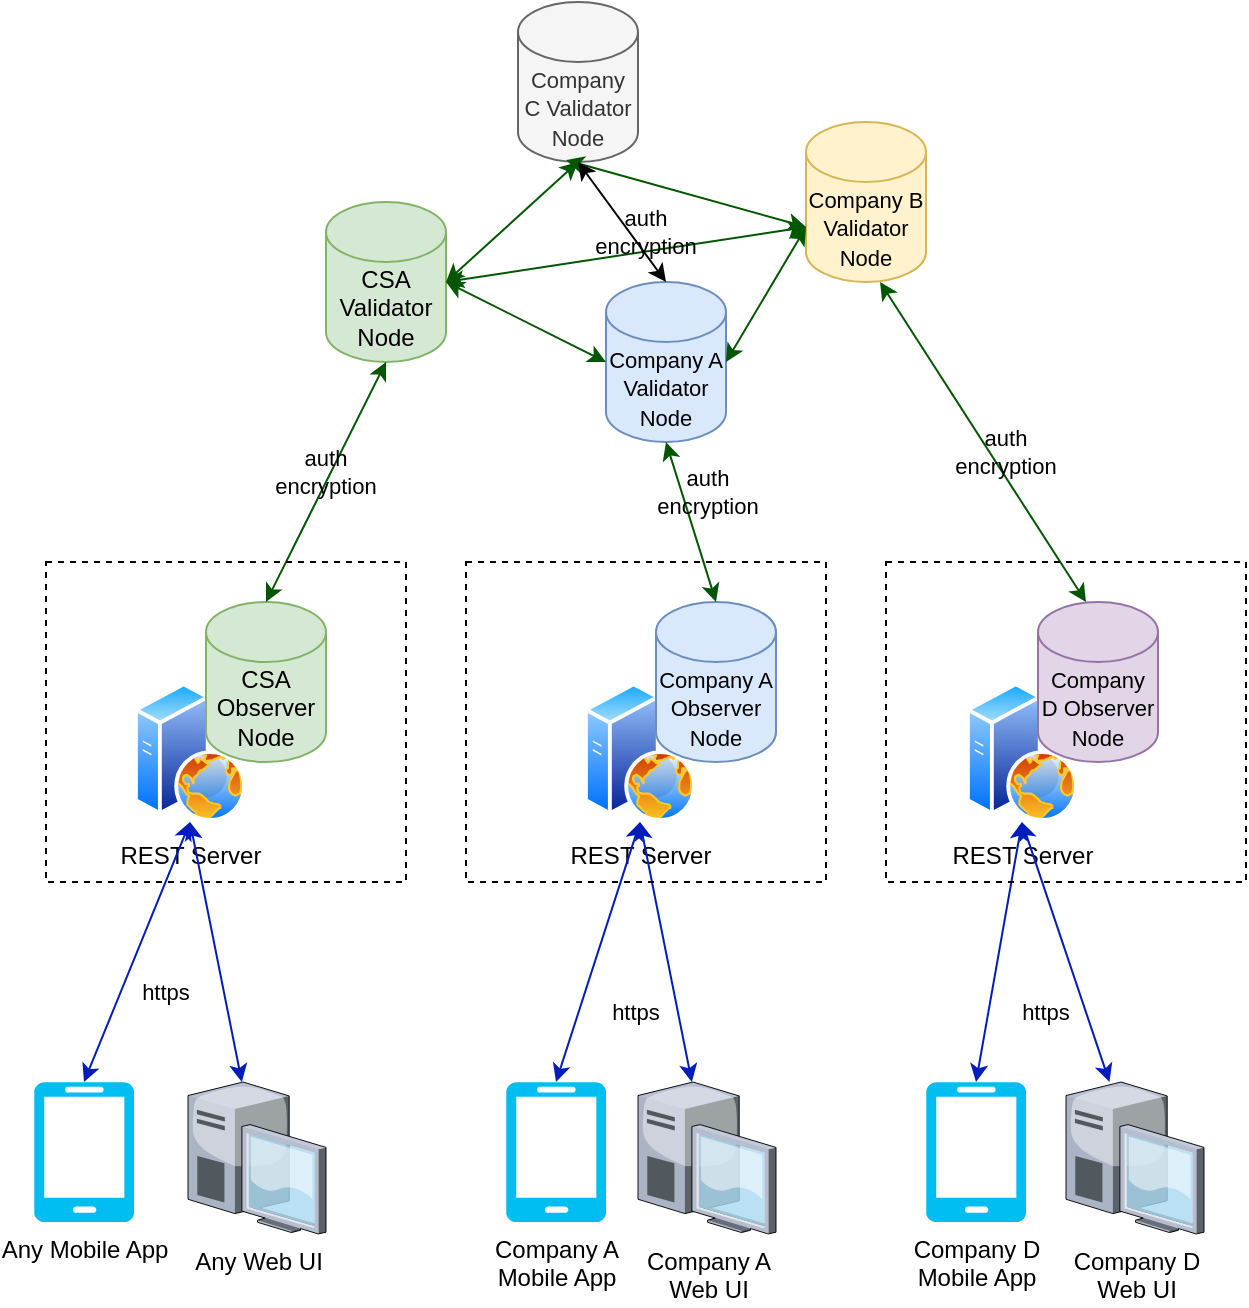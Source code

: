 <mxfile version="15.5.5" type="device"><diagram id="Ks2QVSkVNMz-3o9DhV4M" name="Page-1"><mxGraphModel dx="1350" dy="1864" grid="1" gridSize="10" guides="1" tooltips="1" connect="1" arrows="1" fold="1" page="1" pageScale="1" pageWidth="850" pageHeight="1100" math="0" shadow="0"><root><mxCell id="0"/><mxCell id="1" parent="0"/><mxCell id="A0g6SI2W1lSDaAEwAdbm-7" value="REST Server" style="aspect=fixed;perimeter=ellipsePerimeter;html=1;align=center;shadow=0;dashed=0;spacingTop=3;image;image=img/lib/active_directory/web_server.svg;" vertex="1" parent="1"><mxGeometry x="104" y="320" width="56" height="70" as="geometry"/></mxCell><mxCell id="A0g6SI2W1lSDaAEwAdbm-9" value="Any Web UI " style="verticalLabelPosition=bottom;aspect=fixed;html=1;verticalAlign=top;strokeColor=none;align=center;outlineConnect=0;shape=mxgraph.citrix.desktop;" vertex="1" parent="1"><mxGeometry x="131" y="520" width="69" height="75.98" as="geometry"/></mxCell><mxCell id="A0g6SI2W1lSDaAEwAdbm-10" value="CSA Validator Node" style="shape=cylinder3;whiteSpace=wrap;html=1;boundedLbl=1;backgroundOutline=1;size=15;fillColor=#d5e8d4;strokeColor=#82b366;" vertex="1" parent="1"><mxGeometry x="200" y="80" width="60" height="80" as="geometry"/></mxCell><mxCell id="A0g6SI2W1lSDaAEwAdbm-12" value="&lt;font style=&quot;font-size: 11px&quot;&gt;Company C Validator Node&lt;/font&gt;" style="shape=cylinder3;whiteSpace=wrap;html=1;boundedLbl=1;backgroundOutline=1;size=15;fillColor=#f5f5f5;fontColor=#333333;strokeColor=#666666;" vertex="1" parent="1"><mxGeometry x="296" y="-20" width="60" height="80" as="geometry"/></mxCell><mxCell id="A0g6SI2W1lSDaAEwAdbm-13" value="&lt;font style=&quot;font-size: 11px&quot;&gt;Company B Validator Node&lt;/font&gt;" style="shape=cylinder3;whiteSpace=wrap;html=1;boundedLbl=1;backgroundOutline=1;size=15;fillColor=#fff2cc;strokeColor=#d6b656;" vertex="1" parent="1"><mxGeometry x="440" y="40" width="60" height="80" as="geometry"/></mxCell><mxCell id="A0g6SI2W1lSDaAEwAdbm-14" value="&lt;font style=&quot;font-size: 11px&quot;&gt;Company A Validator Node&lt;/font&gt;" style="shape=cylinder3;whiteSpace=wrap;html=1;boundedLbl=1;backgroundOutline=1;size=15;fillColor=#dae8fc;strokeColor=#6c8ebf;" vertex="1" parent="1"><mxGeometry x="340" y="120" width="60" height="80" as="geometry"/></mxCell><mxCell id="A0g6SI2W1lSDaAEwAdbm-15" value="CSA Observer Node" style="shape=cylinder3;whiteSpace=wrap;html=1;boundedLbl=1;backgroundOutline=1;size=15;fillColor=#d5e8d4;strokeColor=#82b366;" vertex="1" parent="1"><mxGeometry x="140" y="280" width="60" height="80" as="geometry"/></mxCell><mxCell id="A0g6SI2W1lSDaAEwAdbm-25" value="Any Mobile App" style="verticalLabelPosition=bottom;html=1;verticalAlign=top;align=center;strokeColor=none;fillColor=#00BEF2;shape=mxgraph.azure.mobile;pointerEvents=1;" vertex="1" parent="1"><mxGeometry x="54" y="520" width="50" height="70" as="geometry"/></mxCell><mxCell id="A0g6SI2W1lSDaAEwAdbm-27" value="" style="endArrow=classic;startArrow=classic;html=1;rounded=0;exitX=0.5;exitY=1;exitDx=0;exitDy=0;entryX=0.5;entryY=0;entryDx=0;entryDy=0;entryPerimeter=0;fillColor=#0050ef;strokeColor=#001DBC;" edge="1" parent="1" source="A0g6SI2W1lSDaAEwAdbm-7" target="A0g6SI2W1lSDaAEwAdbm-25"><mxGeometry width="50" height="50" relative="1" as="geometry"><mxPoint x="400" y="260" as="sourcePoint"/><mxPoint x="450" y="210" as="targetPoint"/></mxGeometry></mxCell><mxCell id="A0g6SI2W1lSDaAEwAdbm-28" value="" style="endArrow=classic;startArrow=classic;html=1;rounded=0;exitX=0.5;exitY=1;exitDx=0;exitDy=0;fillColor=#0050ef;strokeColor=#001DBC;" edge="1" parent="1" source="A0g6SI2W1lSDaAEwAdbm-7" target="A0g6SI2W1lSDaAEwAdbm-9"><mxGeometry width="50" height="50" relative="1" as="geometry"><mxPoint x="140" y="400" as="sourcePoint"/><mxPoint x="105" y="530" as="targetPoint"/></mxGeometry></mxCell><mxCell id="A0g6SI2W1lSDaAEwAdbm-31" value="REST Server" style="aspect=fixed;perimeter=ellipsePerimeter;html=1;align=center;shadow=0;dashed=0;spacingTop=3;image;image=img/lib/active_directory/web_server.svg;" vertex="1" parent="1"><mxGeometry x="329" y="320" width="56" height="70" as="geometry"/></mxCell><mxCell id="A0g6SI2W1lSDaAEwAdbm-32" value="Company A&lt;br&gt;Web UI" style="verticalLabelPosition=bottom;aspect=fixed;html=1;verticalAlign=top;strokeColor=none;align=center;outlineConnect=0;shape=mxgraph.citrix.desktop;" vertex="1" parent="1"><mxGeometry x="356" y="520" width="69" height="75.98" as="geometry"/></mxCell><mxCell id="A0g6SI2W1lSDaAEwAdbm-33" value="&lt;font style=&quot;font-size: 11px&quot;&gt;Company A Observer Node&lt;/font&gt;" style="shape=cylinder3;whiteSpace=wrap;html=1;boundedLbl=1;backgroundOutline=1;size=15;fillColor=#dae8fc;strokeColor=#6c8ebf;" vertex="1" parent="1"><mxGeometry x="365" y="280" width="60" height="80" as="geometry"/></mxCell><mxCell id="A0g6SI2W1lSDaAEwAdbm-34" value="Company A&lt;br&gt;Mobile App" style="verticalLabelPosition=bottom;html=1;verticalAlign=top;align=center;strokeColor=none;fillColor=#00BEF2;shape=mxgraph.azure.mobile;pointerEvents=1;" vertex="1" parent="1"><mxGeometry x="290" y="520" width="50" height="70" as="geometry"/></mxCell><mxCell id="A0g6SI2W1lSDaAEwAdbm-35" value="" style="endArrow=classic;startArrow=classic;html=1;rounded=0;exitX=0.5;exitY=1;exitDx=0;exitDy=0;entryX=0.5;entryY=0;entryDx=0;entryDy=0;entryPerimeter=0;fillColor=#0050ef;strokeColor=#001DBC;" edge="1" parent="1" source="A0g6SI2W1lSDaAEwAdbm-31" target="A0g6SI2W1lSDaAEwAdbm-34"><mxGeometry width="50" height="50" relative="1" as="geometry"><mxPoint x="625" y="260" as="sourcePoint"/><mxPoint x="675" y="210" as="targetPoint"/></mxGeometry></mxCell><mxCell id="A0g6SI2W1lSDaAEwAdbm-36" value="" style="endArrow=classic;startArrow=classic;html=1;rounded=0;exitX=0.5;exitY=1;exitDx=0;exitDy=0;fillColor=#0050ef;strokeColor=#001DBC;" edge="1" parent="1" source="A0g6SI2W1lSDaAEwAdbm-31" target="A0g6SI2W1lSDaAEwAdbm-32"><mxGeometry width="50" height="50" relative="1" as="geometry"><mxPoint x="365" y="400" as="sourcePoint"/><mxPoint x="330" y="530" as="targetPoint"/></mxGeometry></mxCell><mxCell id="A0g6SI2W1lSDaAEwAdbm-37" value="REST Server" style="aspect=fixed;perimeter=ellipsePerimeter;html=1;align=center;shadow=0;dashed=0;spacingTop=3;image;image=img/lib/active_directory/web_server.svg;" vertex="1" parent="1"><mxGeometry x="520" y="320" width="56" height="70" as="geometry"/></mxCell><mxCell id="A0g6SI2W1lSDaAEwAdbm-38" value="Company D&lt;br&gt;Web UI" style="verticalLabelPosition=bottom;aspect=fixed;html=1;verticalAlign=top;strokeColor=none;align=center;outlineConnect=0;shape=mxgraph.citrix.desktop;" vertex="1" parent="1"><mxGeometry x="570" y="520" width="69" height="75.98" as="geometry"/></mxCell><mxCell id="A0g6SI2W1lSDaAEwAdbm-39" value="&lt;font style=&quot;font-size: 11px&quot;&gt;Company D Observer Node&lt;/font&gt;" style="shape=cylinder3;whiteSpace=wrap;html=1;boundedLbl=1;backgroundOutline=1;size=15;fillColor=#e1d5e7;strokeColor=#9673a6;" vertex="1" parent="1"><mxGeometry x="556" y="280" width="60" height="80" as="geometry"/></mxCell><mxCell id="A0g6SI2W1lSDaAEwAdbm-40" value="Company D&lt;br&gt;Mobile App" style="verticalLabelPosition=bottom;html=1;verticalAlign=top;align=center;strokeColor=none;fillColor=#00BEF2;shape=mxgraph.azure.mobile;pointerEvents=1;" vertex="1" parent="1"><mxGeometry x="500" y="520" width="50" height="70" as="geometry"/></mxCell><mxCell id="A0g6SI2W1lSDaAEwAdbm-41" value="" style="endArrow=classic;startArrow=classic;html=1;rounded=0;exitX=0.5;exitY=1;exitDx=0;exitDy=0;entryX=0.5;entryY=0;entryDx=0;entryDy=0;entryPerimeter=0;fillColor=#0050ef;strokeColor=#001DBC;" edge="1" parent="1" source="A0g6SI2W1lSDaAEwAdbm-37" target="A0g6SI2W1lSDaAEwAdbm-40"><mxGeometry width="50" height="50" relative="1" as="geometry"><mxPoint x="816" y="260" as="sourcePoint"/><mxPoint x="866" y="210" as="targetPoint"/></mxGeometry></mxCell><mxCell id="A0g6SI2W1lSDaAEwAdbm-42" value="" style="endArrow=classic;startArrow=classic;html=1;rounded=0;exitX=0.5;exitY=1;exitDx=0;exitDy=0;fillColor=#0050ef;strokeColor=#001DBC;" edge="1" parent="1" source="A0g6SI2W1lSDaAEwAdbm-37" target="A0g6SI2W1lSDaAEwAdbm-38"><mxGeometry width="50" height="50" relative="1" as="geometry"><mxPoint x="556" y="400" as="sourcePoint"/><mxPoint x="521" y="530" as="targetPoint"/></mxGeometry></mxCell><mxCell id="A0g6SI2W1lSDaAEwAdbm-46" value="" style="endArrow=classic;startArrow=classic;html=1;rounded=0;fontSize=11;entryX=0.5;entryY=1;entryDx=0;entryDy=0;entryPerimeter=0;exitX=0.5;exitY=0;exitDx=0;exitDy=0;exitPerimeter=0;fillColor=#008a00;strokeColor=#005700;" edge="1" parent="1" source="A0g6SI2W1lSDaAEwAdbm-15" target="A0g6SI2W1lSDaAEwAdbm-10"><mxGeometry width="50" height="50" relative="1" as="geometry"><mxPoint x="370" y="380" as="sourcePoint"/><mxPoint x="420" y="330" as="targetPoint"/></mxGeometry></mxCell><mxCell id="A0g6SI2W1lSDaAEwAdbm-47" value="" style="endArrow=classic;startArrow=classic;html=1;rounded=0;fontSize=11;entryX=0.5;entryY=1;entryDx=0;entryDy=0;entryPerimeter=0;exitX=0.5;exitY=0;exitDx=0;exitDy=0;exitPerimeter=0;fillColor=#008a00;strokeColor=#005700;" edge="1" parent="1" source="A0g6SI2W1lSDaAEwAdbm-33" target="A0g6SI2W1lSDaAEwAdbm-14"><mxGeometry width="50" height="50" relative="1" as="geometry"><mxPoint x="180" y="290" as="sourcePoint"/><mxPoint x="240" y="170" as="targetPoint"/></mxGeometry></mxCell><mxCell id="A0g6SI2W1lSDaAEwAdbm-48" value="" style="endArrow=classic;startArrow=classic;html=1;rounded=0;fontSize=11;entryX=0.617;entryY=1;entryDx=0;entryDy=0;entryPerimeter=0;exitX=0.4;exitY=0;exitDx=0;exitDy=0;exitPerimeter=0;fillColor=#008a00;strokeColor=#005700;" edge="1" parent="1" source="A0g6SI2W1lSDaAEwAdbm-39" target="A0g6SI2W1lSDaAEwAdbm-13"><mxGeometry width="50" height="50" relative="1" as="geometry"><mxPoint x="180" y="290" as="sourcePoint"/><mxPoint x="240" y="170" as="targetPoint"/></mxGeometry></mxCell><mxCell id="A0g6SI2W1lSDaAEwAdbm-49" value="" style="rounded=0;whiteSpace=wrap;html=1;fontSize=11;fillColor=none;dashed=1;" vertex="1" parent="1"><mxGeometry x="60" y="260" width="180" height="160" as="geometry"/></mxCell><mxCell id="A0g6SI2W1lSDaAEwAdbm-52" value="" style="rounded=0;whiteSpace=wrap;html=1;fontSize=11;fillColor=none;dashed=1;" vertex="1" parent="1"><mxGeometry x="270" y="260" width="180" height="160" as="geometry"/></mxCell><mxCell id="A0g6SI2W1lSDaAEwAdbm-53" value="" style="rounded=0;whiteSpace=wrap;html=1;fontSize=11;fillColor=none;dashed=1;" vertex="1" parent="1"><mxGeometry x="480" y="260" width="180" height="160" as="geometry"/></mxCell><mxCell id="A0g6SI2W1lSDaAEwAdbm-54" value="" style="endArrow=classic;startArrow=classic;html=1;rounded=0;fontSize=11;entryX=0.5;entryY=1;entryDx=0;entryDy=0;entryPerimeter=0;exitX=1;exitY=0.5;exitDx=0;exitDy=0;exitPerimeter=0;fillColor=#008a00;strokeColor=#005700;" edge="1" parent="1" source="A0g6SI2W1lSDaAEwAdbm-10" target="A0g6SI2W1lSDaAEwAdbm-12"><mxGeometry width="50" height="50" relative="1" as="geometry"><mxPoint x="180" y="290" as="sourcePoint"/><mxPoint x="240" y="170" as="targetPoint"/></mxGeometry></mxCell><mxCell id="A0g6SI2W1lSDaAEwAdbm-55" value="" style="endArrow=classic;startArrow=classic;html=1;rounded=0;fontSize=11;entryX=0;entryY=0;entryDx=0;entryDy=52.5;entryPerimeter=0;exitX=0.4;exitY=0.988;exitDx=0;exitDy=0;exitPerimeter=0;fillColor=#008a00;strokeColor=#005700;" edge="1" parent="1" source="A0g6SI2W1lSDaAEwAdbm-12" target="A0g6SI2W1lSDaAEwAdbm-13"><mxGeometry width="50" height="50" relative="1" as="geometry"><mxPoint x="270" y="130" as="sourcePoint"/><mxPoint x="340" y="90" as="targetPoint"/></mxGeometry></mxCell><mxCell id="A0g6SI2W1lSDaAEwAdbm-56" value="" style="endArrow=classic;startArrow=classic;html=1;rounded=0;fontSize=11;entryX=0;entryY=0.5;entryDx=0;entryDy=0;entryPerimeter=0;exitX=1;exitY=0.5;exitDx=0;exitDy=0;exitPerimeter=0;fillColor=#008a00;strokeColor=#005700;" edge="1" parent="1" source="A0g6SI2W1lSDaAEwAdbm-10" target="A0g6SI2W1lSDaAEwAdbm-14"><mxGeometry width="50" height="50" relative="1" as="geometry"><mxPoint x="270" y="120" as="sourcePoint"/><mxPoint x="350" y="100" as="targetPoint"/></mxGeometry></mxCell><mxCell id="A0g6SI2W1lSDaAEwAdbm-57" value="" style="endArrow=classic;startArrow=classic;html=1;rounded=0;fontSize=11;entryX=0;entryY=0;entryDx=0;entryDy=52.5;entryPerimeter=0;exitX=1;exitY=0.5;exitDx=0;exitDy=0;exitPerimeter=0;fillColor=#008a00;strokeColor=#005700;" edge="1" parent="1" source="A0g6SI2W1lSDaAEwAdbm-14" target="A0g6SI2W1lSDaAEwAdbm-13"><mxGeometry width="50" height="50" relative="1" as="geometry"><mxPoint x="290" y="150" as="sourcePoint"/><mxPoint x="360" y="110" as="targetPoint"/></mxGeometry></mxCell><mxCell id="A0g6SI2W1lSDaAEwAdbm-58" value="" style="endArrow=classic;startArrow=classic;html=1;rounded=0;fontSize=11;entryX=0;entryY=0;entryDx=0;entryDy=52.5;entryPerimeter=0;exitX=1;exitY=0.5;exitDx=0;exitDy=0;exitPerimeter=0;fillColor=#008a00;strokeColor=#005700;" edge="1" parent="1" source="A0g6SI2W1lSDaAEwAdbm-10" target="A0g6SI2W1lSDaAEwAdbm-13"><mxGeometry width="50" height="50" relative="1" as="geometry"><mxPoint x="300" y="160" as="sourcePoint"/><mxPoint x="370" y="120" as="targetPoint"/></mxGeometry></mxCell><mxCell id="A0g6SI2W1lSDaAEwAdbm-59" value="" style="endArrow=classic;startArrow=classic;html=1;rounded=0;fontSize=11;entryX=0.5;entryY=0;entryDx=0;entryDy=0;entryPerimeter=0;exitX=0.5;exitY=1;exitDx=0;exitDy=0;exitPerimeter=0;" edge="1" parent="1" source="A0g6SI2W1lSDaAEwAdbm-12" target="A0g6SI2W1lSDaAEwAdbm-14"><mxGeometry width="50" height="50" relative="1" as="geometry"><mxPoint x="270" y="130" as="sourcePoint"/><mxPoint x="450" y="102.5" as="targetPoint"/></mxGeometry></mxCell><mxCell id="A0g6SI2W1lSDaAEwAdbm-61" value="https" style="text;html=1;strokeColor=none;fillColor=none;align=center;verticalAlign=middle;whiteSpace=wrap;rounded=0;dashed=1;fontSize=11;" vertex="1" parent="1"><mxGeometry x="90" y="460" width="60" height="30" as="geometry"/></mxCell><mxCell id="A0g6SI2W1lSDaAEwAdbm-62" value="https" style="text;html=1;strokeColor=none;fillColor=none;align=center;verticalAlign=middle;whiteSpace=wrap;rounded=0;dashed=1;fontSize=11;" vertex="1" parent="1"><mxGeometry x="325" y="470" width="60" height="30" as="geometry"/></mxCell><mxCell id="A0g6SI2W1lSDaAEwAdbm-63" value="https" style="text;html=1;strokeColor=none;fillColor=none;align=center;verticalAlign=middle;whiteSpace=wrap;rounded=0;dashed=1;fontSize=11;" vertex="1" parent="1"><mxGeometry x="530" y="470" width="60" height="30" as="geometry"/></mxCell><mxCell id="A0g6SI2W1lSDaAEwAdbm-64" value="auth encryption" style="text;html=1;strokeColor=none;fillColor=none;align=center;verticalAlign=middle;whiteSpace=wrap;rounded=0;dashed=1;fontSize=11;" vertex="1" parent="1"><mxGeometry x="170" y="200" width="60" height="30" as="geometry"/></mxCell><mxCell id="A0g6SI2W1lSDaAEwAdbm-65" value="auth encryption" style="text;html=1;strokeColor=none;fillColor=none;align=center;verticalAlign=middle;whiteSpace=wrap;rounded=0;dashed=1;fontSize=11;" vertex="1" parent="1"><mxGeometry x="330" y="80" width="60" height="30" as="geometry"/></mxCell><mxCell id="A0g6SI2W1lSDaAEwAdbm-72" value="auth encryption" style="text;html=1;strokeColor=none;fillColor=none;align=center;verticalAlign=middle;whiteSpace=wrap;rounded=0;dashed=1;fontSize=11;" vertex="1" parent="1"><mxGeometry x="360.5" y="210" width="60" height="30" as="geometry"/></mxCell><mxCell id="A0g6SI2W1lSDaAEwAdbm-73" value="auth encryption" style="text;html=1;strokeColor=none;fillColor=none;align=center;verticalAlign=middle;whiteSpace=wrap;rounded=0;dashed=1;fontSize=11;" vertex="1" parent="1"><mxGeometry x="510" y="190" width="60" height="30" as="geometry"/></mxCell></root></mxGraphModel></diagram></mxfile>